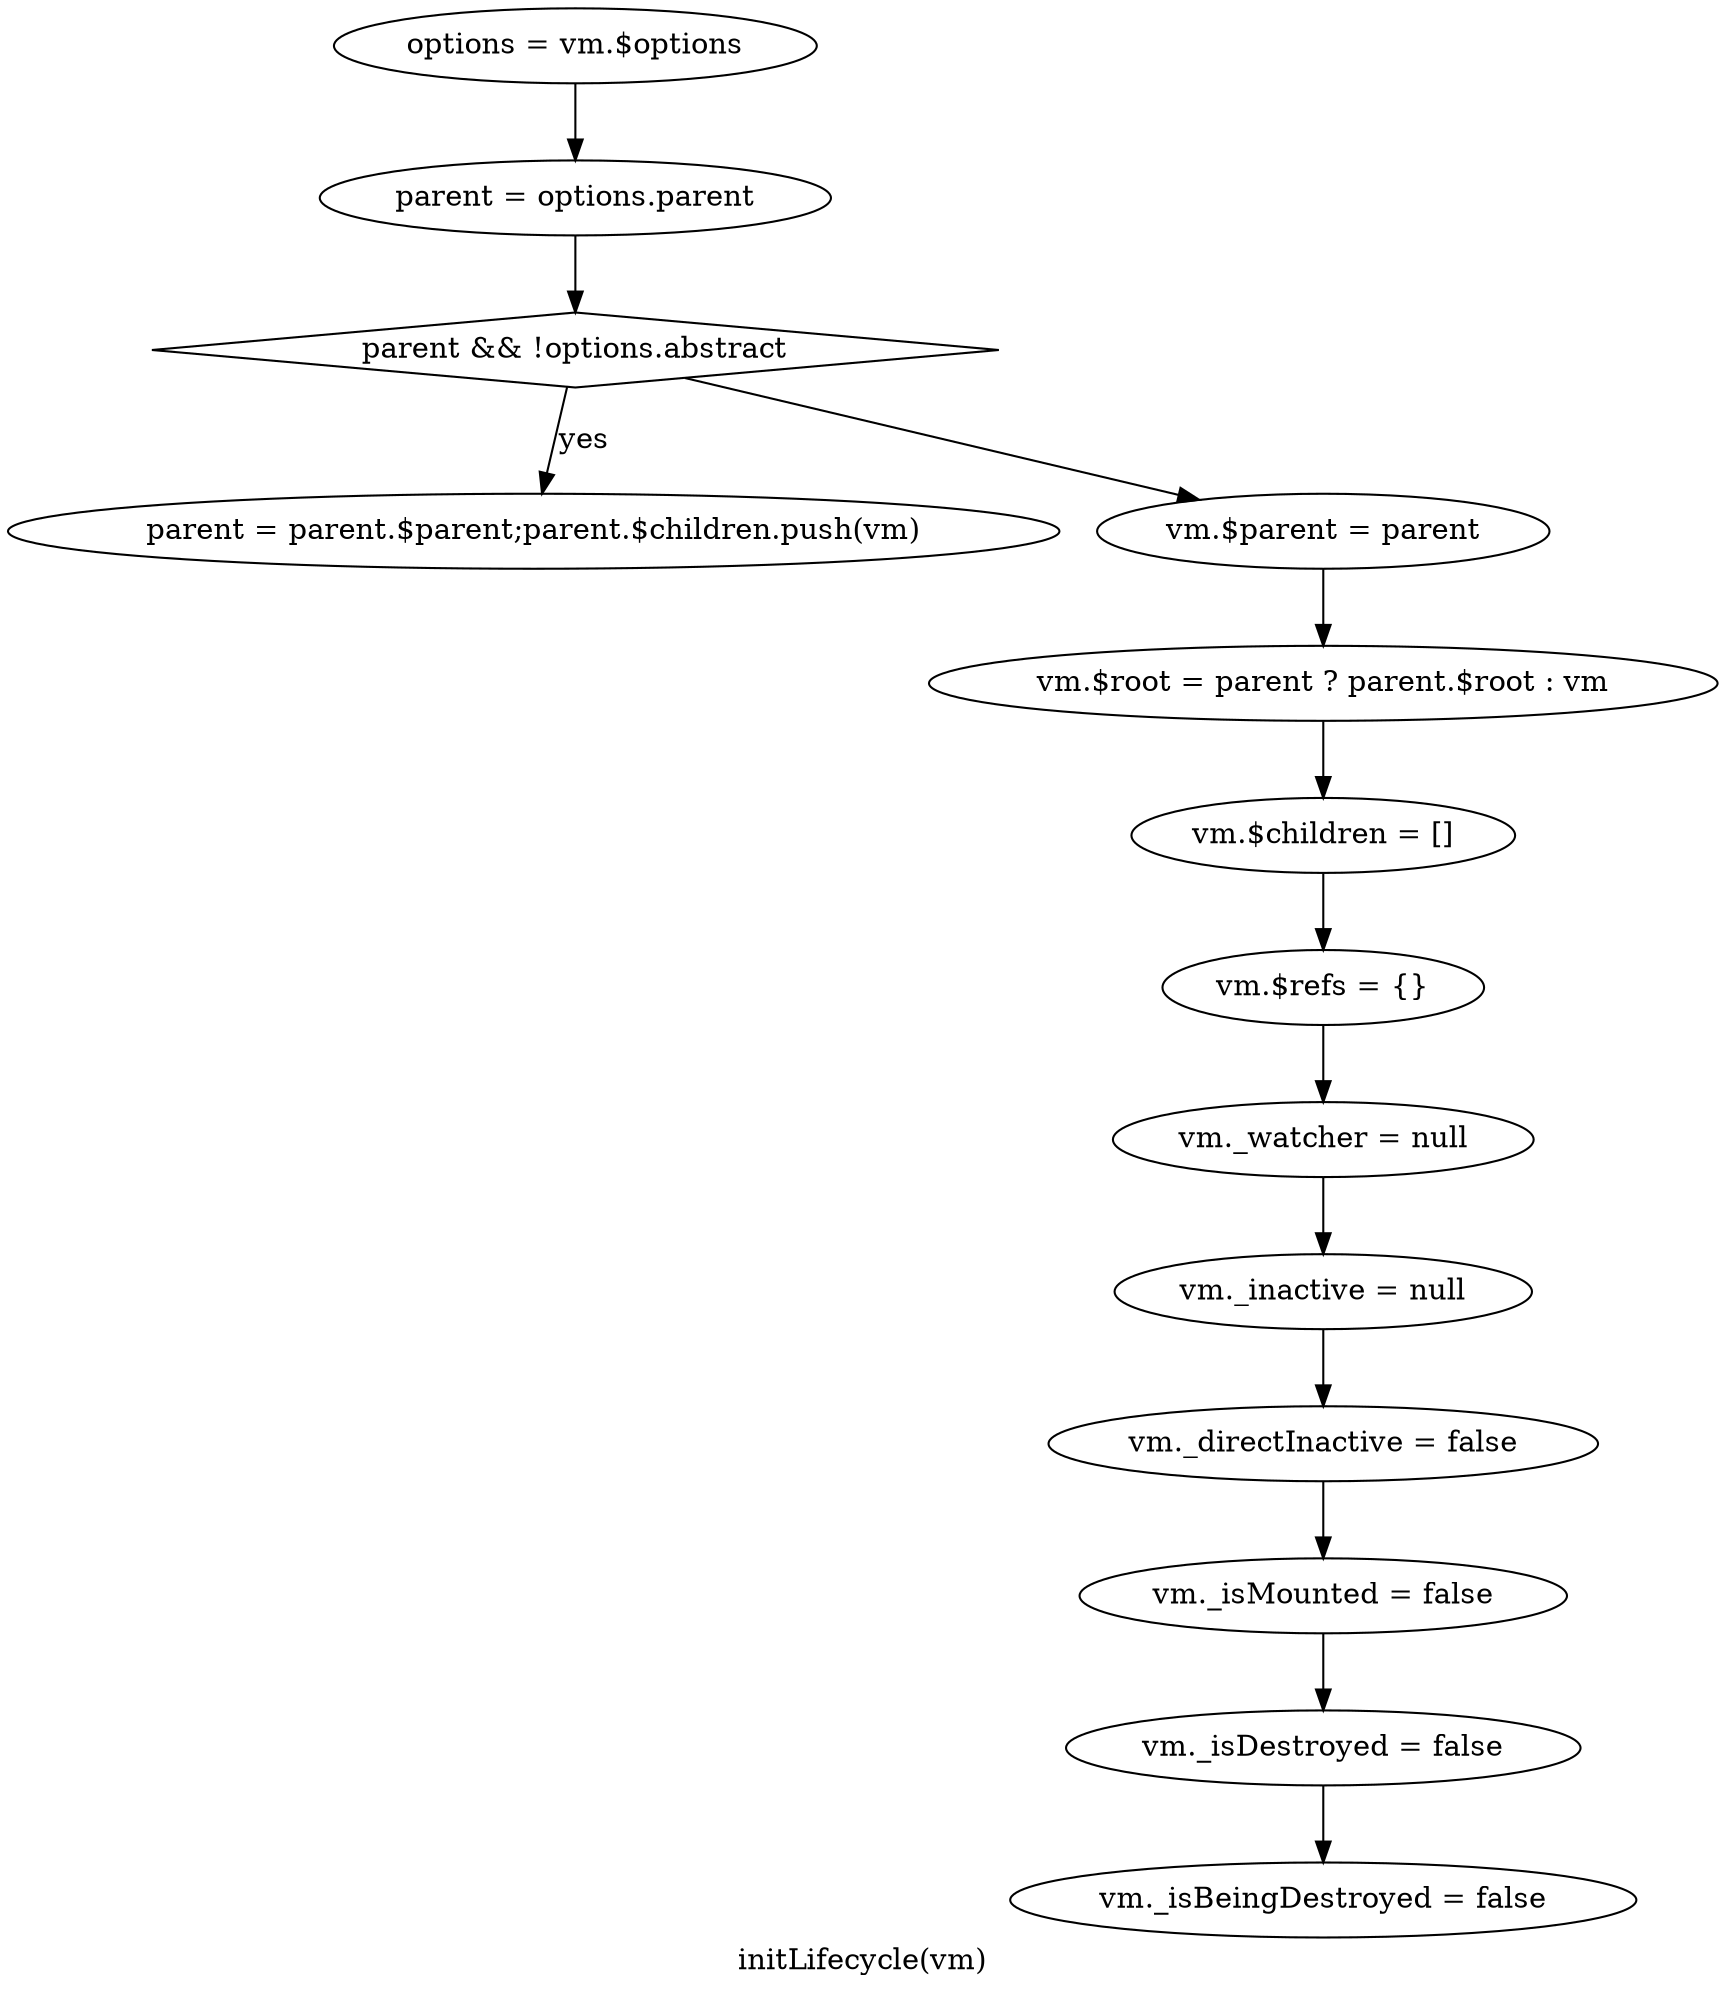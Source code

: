 digraph G {
    label="initLifecycle(vm)"

    getOptions [
        label="options = vm.$options"
    ]

    hasParent [
        label="parent && !options.abstract"
        shape=diamond
    ]

    getParent [
        label="parent = options.parent"
    ]
    getOptions -> getParent
    getParent -> hasParent
    resetParent [
        label="parent = parent.$parent;parent.$children.push(vm)"
    ]
    hasParent -> resetParent [label="yes"]
    setParent [
        label="vm.$parent = parent"
    ]
    hasParent -> setParent
    setRoot [
        label="vm.$root = parent ? parent.$root : vm"
    ]
    setParent -> setRoot
    initChildren [
        label="vm.$children = []"
    ]
    setRoot -> initChildren
    initRefs [
        label="vm.$refs = {}"
    ]
    initChildren -> initRefs
    initWatcher [
        label="vm._watcher = null"
    ]
    initRefs -> initWatcher
    initInactive [
        label="vm._inactive = null"
    ]
    initWatcher -> initInactive
    initDirectInactive [
        label="vm._directInactive = false"
    ]
    initInactive -> initDirectInactive
    initIsMounted [
        label="vm._isMounted = false"
    ]
    initDirectInactive -> initIsMounted
    initIsDestroyed [
        label="vm._isDestroyed = false"
    ]
    initIsMounted -> initIsDestroyed
    initIsBeingDestroyed [
        label="vm._isBeingDestroyed = false"
    ]
    initIsDestroyed -> initIsBeingDestroyed
}